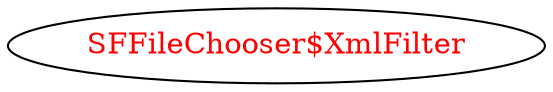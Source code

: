 digraph dependencyGraph {
 concentrate=true;
 ranksep="2.0";
 rankdir="LR"; 
 splines="ortho";
"SFFileChooser$XmlFilter" [fontcolor="red"];
}